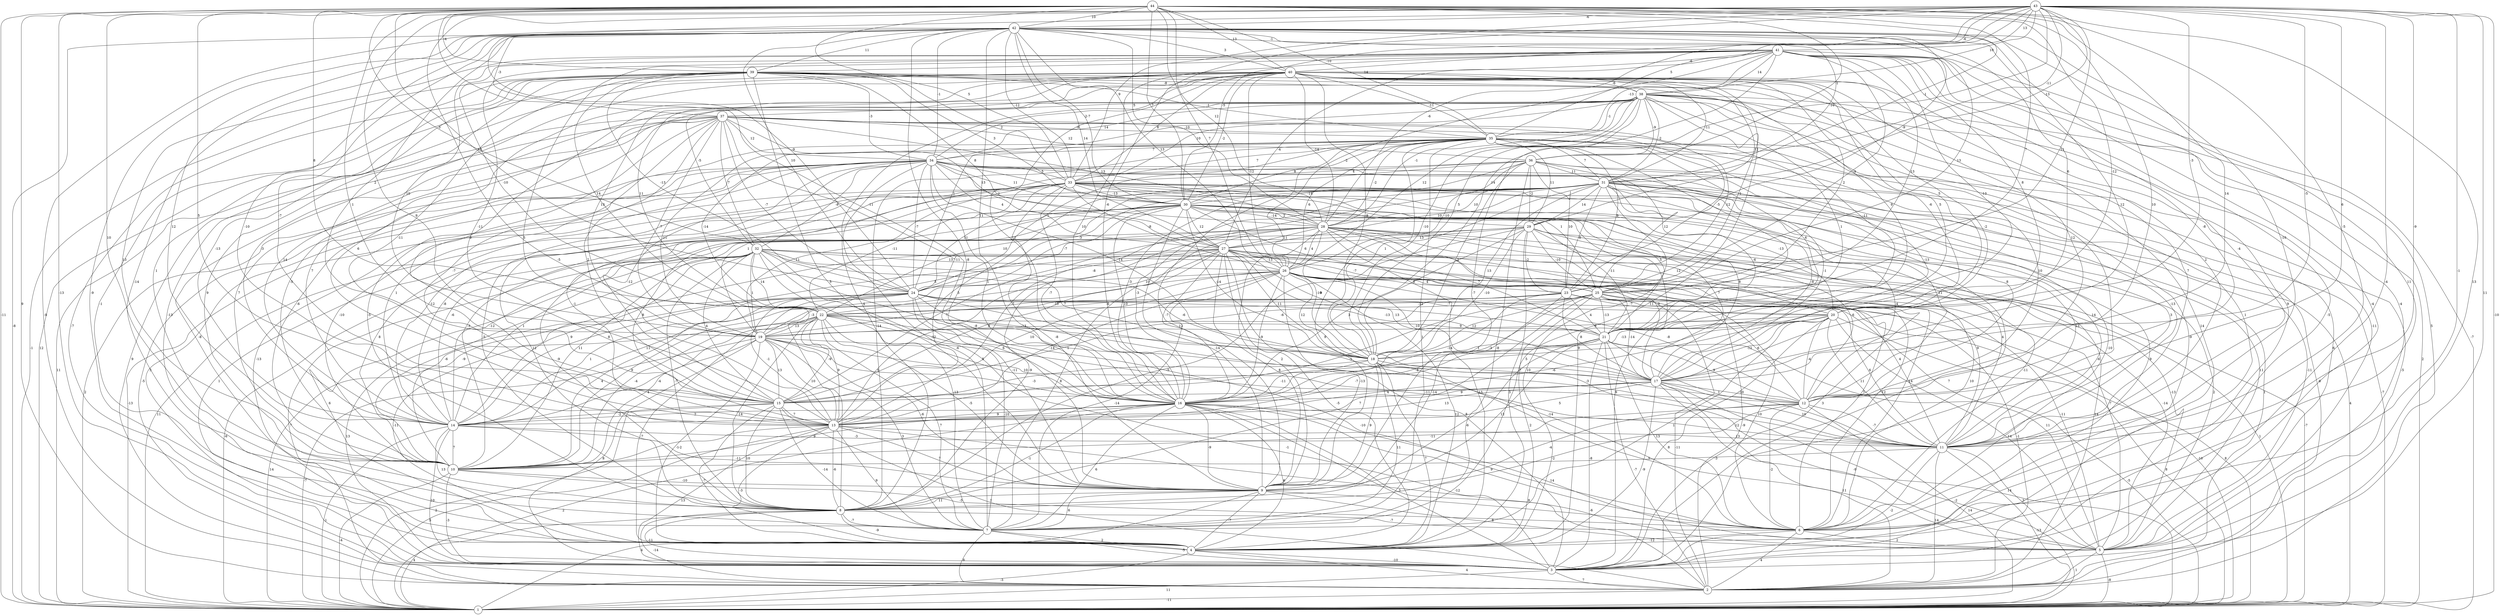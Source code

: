 graph { 
	 fontname="Helvetica,Arial,sans-serif" 
	 node [shape = circle]; 
	 44 -- 1 [label = "-11"];
	 44 -- 2 [label = "9"];
	 44 -- 3 [label = "-13"];
	 44 -- 5 [label = "13"];
	 44 -- 10 [label = "10"];
	 44 -- 11 [label = "-5"];
	 44 -- 12 [label = "10"];
	 44 -- 13 [label = "5"];
	 44 -- 16 [label = "-11"];
	 44 -- 17 [label = "14"];
	 44 -- 21 [label = "-12"];
	 44 -- 22 [label = "8"];
	 44 -- 24 [label = "10"];
	 44 -- 25 [label = "7"];
	 44 -- 26 [label = "7"];
	 44 -- 28 [label = "12"];
	 44 -- 30 [label = "7"];
	 44 -- 31 [label = "-1"];
	 44 -- 32 [label = "3"];
	 44 -- 33 [label = "5"];
	 44 -- 35 [label = "14"];
	 44 -- 36 [label = "-1"];
	 44 -- 39 [label = "-4"];
	 44 -- 40 [label = "13"];
	 44 -- 42 [label = "10"];
	 43 -- 1 [label = "-10"];
	 43 -- 3 [label = "11"];
	 43 -- 4 [label = "-4"];
	 43 -- 6 [label = "-1"];
	 43 -- 8 [label = "-5"];
	 43 -- 11 [label = "-9"];
	 43 -- 12 [label = "6"];
	 43 -- 13 [label = "9"];
	 43 -- 15 [label = "1"];
	 43 -- 16 [label = "-6"];
	 43 -- 17 [label = "-5"];
	 43 -- 18 [label = "14"];
	 43 -- 20 [label = "-3"];
	 43 -- 23 [label = "11"];
	 43 -- 24 [label = "-9"];
	 43 -- 28 [label = "-6"];
	 43 -- 30 [label = "-5"];
	 43 -- 31 [label = "-13"];
	 43 -- 33 [label = "9"];
	 43 -- 35 [label = "5"];
	 43 -- 36 [label = "-11"];
	 43 -- 38 [label = "10"];
	 43 -- 40 [label = "-6"];
	 43 -- 41 [label = "13"];
	 43 -- 42 [label = "-6"];
	 42 -- 1 [label = "-8"];
	 42 -- 2 [label = "-9"];
	 42 -- 3 [label = "-4"];
	 42 -- 4 [label = "-9"];
	 42 -- 6 [label = "11"];
	 42 -- 7 [label = "-14"];
	 42 -- 9 [label = "-8"];
	 42 -- 11 [label = "-10"];
	 42 -- 13 [label = "-10"];
	 42 -- 14 [label = "12"];
	 42 -- 15 [label = "-7"];
	 42 -- 16 [label = "11"];
	 42 -- 17 [label = "12"];
	 42 -- 19 [label = "2"];
	 42 -- 20 [label = "6"];
	 42 -- 23 [label = "13"];
	 42 -- 24 [label = "10"];
	 42 -- 26 [label = "13"];
	 42 -- 27 [label = "14"];
	 42 -- 28 [label = "-10"];
	 42 -- 29 [label = "-9"];
	 42 -- 30 [label = "-7"];
	 42 -- 31 [label = "-10"];
	 42 -- 33 [label = "-12"];
	 42 -- 34 [label = "-1"];
	 42 -- 37 [label = "-3"];
	 42 -- 39 [label = "11"];
	 42 -- 40 [label = "3"];
	 42 -- 41 [label = "-1"];
	 41 -- 1 [label = "-7"];
	 41 -- 2 [label = "5"];
	 41 -- 3 [label = "-5"];
	 41 -- 5 [label = "-4"];
	 41 -- 10 [label = "13"];
	 41 -- 11 [label = "-4"];
	 41 -- 12 [label = "-8"];
	 41 -- 13 [label = "5"];
	 41 -- 15 [label = "-11"];
	 41 -- 16 [label = "10"];
	 41 -- 18 [label = "5"];
	 41 -- 19 [label = "10"];
	 41 -- 20 [label = "8"];
	 41 -- 21 [label = "-13"];
	 41 -- 22 [label = "-10"];
	 41 -- 23 [label = "-4"];
	 41 -- 25 [label = "13"];
	 41 -- 26 [label = "-2"];
	 41 -- 27 [label = "-4"];
	 41 -- 35 [label = "-13"];
	 41 -- 38 [label = "14"];
	 41 -- 39 [label = "-10"];
	 41 -- 40 [label = "-6"];
	 40 -- 1 [label = "12"];
	 40 -- 3 [label = "14"];
	 40 -- 4 [label = "-13"];
	 40 -- 6 [label = "9"];
	 40 -- 7 [label = "11"];
	 40 -- 12 [label = "12"];
	 40 -- 13 [label = "6"];
	 40 -- 14 [label = "-3"];
	 40 -- 15 [label = "-9"];
	 40 -- 16 [label = "11"];
	 40 -- 17 [label = "-2"];
	 40 -- 18 [label = "-9"];
	 40 -- 19 [label = "13"];
	 40 -- 21 [label = "5"];
	 40 -- 22 [label = "11"];
	 40 -- 25 [label = "2"];
	 40 -- 26 [label = "-12"];
	 40 -- 28 [label = "-14"];
	 40 -- 29 [label = "12"];
	 40 -- 30 [label = "-2"];
	 40 -- 31 [label = "-11"];
	 40 -- 32 [label = "-5"];
	 40 -- 33 [label = "8"];
	 40 -- 34 [label = "-2"];
	 40 -- 35 [label = "-11"];
	 40 -- 38 [label = "-6"];
	 39 -- 1 [label = "-1"];
	 39 -- 3 [label = "-7"];
	 39 -- 7 [label = "-1"];
	 39 -- 8 [label = "9"];
	 39 -- 9 [label = "5"];
	 39 -- 10 [label = "1"];
	 39 -- 11 [label = "2"];
	 39 -- 14 [label = "-13"];
	 39 -- 15 [label = "-11"];
	 39 -- 20 [label = "5"];
	 39 -- 21 [label = "9"];
	 39 -- 22 [label = "14"];
	 39 -- 24 [label = "-13"];
	 39 -- 27 [label = "8"];
	 39 -- 30 [label = "3"];
	 39 -- 33 [label = "2"];
	 39 -- 34 [label = "-3"];
	 39 -- 35 [label = "-1"];
	 39 -- 38 [label = "-8"];
	 38 -- 1 [label = "2"];
	 38 -- 3 [label = "-9"];
	 38 -- 5 [label = "-11"];
	 38 -- 6 [label = "1"];
	 38 -- 8 [label = "4"];
	 38 -- 9 [label = "-7"];
	 38 -- 10 [label = "-5"];
	 38 -- 11 [label = "7"];
	 38 -- 14 [label = "14"];
	 38 -- 18 [label = "-10"];
	 38 -- 20 [label = "-6"];
	 38 -- 21 [label = "-11"];
	 38 -- 24 [label = "1"];
	 38 -- 25 [label = "-1"];
	 38 -- 26 [label = "12"];
	 38 -- 28 [label = "-1"];
	 38 -- 31 [label = "-2"];
	 38 -- 33 [label = "10"];
	 38 -- 34 [label = "14"];
	 38 -- 35 [label = "-1"];
	 38 -- 36 [label = "-9"];
	 38 -- 37 [label = "5"];
	 37 -- 1 [label = "11"];
	 37 -- 2 [label = "9"];
	 37 -- 4 [label = "-8"];
	 37 -- 8 [label = "-5"];
	 37 -- 10 [label = "7"];
	 37 -- 13 [label = "-7"];
	 37 -- 14 [label = "7"];
	 37 -- 15 [label = "2"];
	 37 -- 16 [label = "-11"];
	 37 -- 19 [label = "7"];
	 37 -- 21 [label = "1"];
	 37 -- 23 [label = "-5"];
	 37 -- 24 [label = "-7"];
	 37 -- 25 [label = "12"];
	 37 -- 27 [label = "13"];
	 37 -- 28 [label = "13"];
	 37 -- 32 [label = "7"];
	 37 -- 34 [label = "12"];
	 37 -- 35 [label = "-8"];
	 37 -- 36 [label = "12"];
	 36 -- 1 [label = "-7"];
	 36 -- 2 [label = "-6"];
	 36 -- 7 [label = "-8"];
	 36 -- 13 [label = "5"];
	 36 -- 16 [label = "-3"];
	 36 -- 18 [label = "-5"];
	 36 -- 19 [label = "1"];
	 36 -- 23 [label = "10"];
	 36 -- 25 [label = "12"];
	 36 -- 26 [label = "-10"];
	 36 -- 29 [label = "-2"];
	 36 -- 31 [label = "11"];
	 36 -- 33 [label = "4"];
	 35 -- 2 [label = "-5"];
	 35 -- 3 [label = "-6"];
	 35 -- 4 [label = "9"];
	 35 -- 5 [label = "6"];
	 35 -- 7 [label = "1"];
	 35 -- 8 [label = "-14"];
	 35 -- 9 [label = "-7"];
	 35 -- 10 [label = "-6"];
	 35 -- 12 [label = "10"];
	 35 -- 17 [label = "-13"];
	 35 -- 18 [label = "1"];
	 35 -- 19 [label = "-11"];
	 35 -- 21 [label = "6"];
	 35 -- 22 [label = "-14"];
	 35 -- 23 [label = "9"];
	 35 -- 24 [label = "1"];
	 35 -- 26 [label = "6"];
	 35 -- 28 [label = "-2"];
	 35 -- 29 [label = "11"];
	 35 -- 30 [label = "8"];
	 35 -- 31 [label = "7"];
	 35 -- 33 [label = "7"];
	 35 -- 34 [label = "7"];
	 34 -- 1 [label = "2"];
	 34 -- 2 [label = "-5"];
	 34 -- 3 [label = "3"];
	 34 -- 4 [label = "-13"];
	 34 -- 6 [label = "-10"];
	 34 -- 7 [label = "-6"];
	 34 -- 8 [label = "-5"];
	 34 -- 10 [label = "-10"];
	 34 -- 11 [label = "-13"];
	 34 -- 12 [label = "8"];
	 34 -- 14 [label = "1"];
	 34 -- 15 [label = "-12"];
	 34 -- 16 [label = "1"];
	 34 -- 17 [label = "-1"];
	 34 -- 18 [label = "-14"];
	 34 -- 24 [label = "-7"];
	 34 -- 25 [label = "1"];
	 34 -- 27 [label = "4"];
	 34 -- 28 [label = "1"];
	 34 -- 30 [label = "11"];
	 34 -- 32 [label = "-8"];
	 34 -- 33 [label = "5"];
	 33 -- 1 [label = "-13"];
	 33 -- 2 [label = "2"];
	 33 -- 3 [label = "1"];
	 33 -- 5 [label = "11"];
	 33 -- 8 [label = "12"];
	 33 -- 9 [label = "-8"];
	 33 -- 11 [label = "14"];
	 33 -- 12 [label = "11"];
	 33 -- 13 [label = "-1"];
	 33 -- 14 [label = "-12"];
	 33 -- 16 [label = "-7"];
	 33 -- 17 [label = "8"];
	 33 -- 19 [label = "11"];
	 33 -- 20 [label = "-13"];
	 33 -- 21 [label = "5"];
	 33 -- 22 [label = "-11"];
	 33 -- 24 [label = "11"];
	 33 -- 26 [label = "-8"];
	 33 -- 30 [label = "-13"];
	 32 -- 1 [label = "-6"];
	 32 -- 2 [label = "7"];
	 32 -- 4 [label = "6"];
	 32 -- 5 [label = "-7"];
	 32 -- 6 [label = "7"];
	 32 -- 7 [label = "-13"];
	 32 -- 8 [label = "-7"];
	 32 -- 9 [label = "-11"];
	 32 -- 10 [label = "-6"];
	 32 -- 11 [label = "9"];
	 32 -- 12 [label = "-8"];
	 32 -- 14 [label = "9"];
	 32 -- 15 [label = "4"];
	 32 -- 17 [label = "-6"];
	 32 -- 18 [label = "7"];
	 32 -- 19 [label = "1"];
	 32 -- 22 [label = "14"];
	 32 -- 26 [label = "13"];
	 31 -- 1 [label = "4"];
	 31 -- 2 [label = "1"];
	 31 -- 3 [label = "7"];
	 31 -- 4 [label = "10"];
	 31 -- 5 [label = "-11"];
	 31 -- 6 [label = "9"];
	 31 -- 9 [label = "9"];
	 31 -- 10 [label = "-3"];
	 31 -- 11 [label = "3"];
	 31 -- 13 [label = "-7"];
	 31 -- 14 [label = "-8"];
	 31 -- 16 [label = "-3"];
	 31 -- 17 [label = "-8"];
	 31 -- 18 [label = "13"];
	 31 -- 21 [label = "-6"];
	 31 -- 22 [label = "10"];
	 31 -- 23 [label = "8"];
	 31 -- 24 [label = "-3"];
	 31 -- 27 [label = "10"];
	 31 -- 28 [label = "10"];
	 31 -- 29 [label = "14"];
	 31 -- 30 [label = "-14"];
	 30 -- 1 [label = "11"];
	 30 -- 3 [label = "9"];
	 30 -- 6 [label = "-11"];
	 30 -- 8 [label = "-9"];
	 30 -- 9 [label = "-14"];
	 30 -- 10 [label = "8"];
	 30 -- 11 [label = "13"];
	 30 -- 12 [label = "-4"];
	 30 -- 13 [label = "8"];
	 30 -- 14 [label = "-6"];
	 30 -- 16 [label = "10"];
	 30 -- 17 [label = "7"];
	 30 -- 18 [label = "-14"];
	 30 -- 21 [label = "-11"];
	 30 -- 24 [label = "-7"];
	 30 -- 25 [label = "6"];
	 30 -- 27 [label = "12"];
	 30 -- 28 [label = "-14"];
	 30 -- 29 [label = "2"];
	 29 -- 2 [label = "14"];
	 29 -- 4 [label = "3"];
	 29 -- 6 [label = "10"];
	 29 -- 8 [label = "-5"];
	 29 -- 10 [label = "11"];
	 29 -- 12 [label = "6"];
	 29 -- 14 [label = "1"];
	 29 -- 16 [label = "3"];
	 29 -- 18 [label = "-10"];
	 29 -- 20 [label = "12"];
	 29 -- 23 [label = "-2"];
	 29 -- 25 [label = "-10"];
	 29 -- 27 [label = "13"];
	 28 -- 1 [label = "-7"];
	 28 -- 3 [label = "3"];
	 28 -- 4 [label = "13"];
	 28 -- 5 [label = "-13"];
	 28 -- 6 [label = "14"];
	 28 -- 7 [label = "8"];
	 28 -- 8 [label = "-9"];
	 28 -- 9 [label = "2"];
	 28 -- 11 [label = "4"];
	 28 -- 14 [label = "-12"];
	 28 -- 15 [label = "7"];
	 28 -- 17 [label = "-9"];
	 28 -- 18 [label = "-10"];
	 28 -- 19 [label = "5"];
	 28 -- 21 [label = "7"];
	 28 -- 26 [label = "4"];
	 28 -- 27 [label = "11"];
	 27 -- 1 [label = "1"];
	 27 -- 2 [label = "-9"];
	 27 -- 3 [label = "8"];
	 27 -- 4 [label = "-5"];
	 27 -- 5 [label = "-14"];
	 27 -- 6 [label = "-12"];
	 27 -- 9 [label = "8"];
	 27 -- 10 [label = "-9"];
	 27 -- 13 [label = "-12"];
	 27 -- 14 [label = "8"];
	 27 -- 15 [label = "9"];
	 27 -- 16 [label = "12"];
	 27 -- 17 [label = "13"];
	 27 -- 18 [label = "-11"];
	 27 -- 21 [label = "9"];
	 27 -- 22 [label = "10"];
	 27 -- 24 [label = "-8"];
	 27 -- 25 [label = "-7"];
	 27 -- 26 [label = "-13"];
	 26 -- 2 [label = "-1"];
	 26 -- 4 [label = "12"];
	 26 -- 5 [label = "-11"];
	 26 -- 7 [label = "-14"];
	 26 -- 9 [label = "-13"];
	 26 -- 10 [label = "9"];
	 26 -- 11 [label = "4"];
	 26 -- 12 [label = "-8"];
	 26 -- 13 [label = "-14"];
	 26 -- 14 [label = "11"];
	 26 -- 15 [label = "10"];
	 26 -- 16 [label = "-9"];
	 26 -- 17 [label = "-10"];
	 26 -- 18 [label = "12"];
	 26 -- 19 [label = "-6"];
	 26 -- 23 [label = "6"];
	 26 -- 25 [label = "4"];
	 25 -- 1 [label = "-10"];
	 25 -- 2 [label = "-11"];
	 25 -- 4 [label = "2"];
	 25 -- 6 [label = "10"];
	 25 -- 8 [label = "7"];
	 25 -- 12 [label = "6"];
	 25 -- 13 [label = "-1"];
	 25 -- 16 [label = "-3"];
	 25 -- 17 [label = "-14"];
	 25 -- 18 [label = "12"];
	 25 -- 19 [label = "-6"];
	 25 -- 21 [label = "-13"];
	 25 -- 22 [label = "-12"];
	 24 -- 3 [label = "13"];
	 24 -- 4 [label = "-11"];
	 24 -- 5 [label = "11"];
	 24 -- 6 [label = "-14"];
	 24 -- 7 [label = "-10"];
	 24 -- 10 [label = "4"];
	 24 -- 13 [label = "-1"];
	 24 -- 14 [label = "1"];
	 24 -- 16 [label = "6"];
	 24 -- 18 [label = "-13"];
	 24 -- 19 [label = "-3"];
	 24 -- 20 [label = "-7"];
	 24 -- 21 [label = "-13"];
	 23 -- 1 [label = "8"];
	 23 -- 9 [label = "-14"];
	 23 -- 10 [label = "-4"];
	 23 -- 11 [label = "6"];
	 23 -- 15 [label = "1"];
	 23 -- 16 [label = "-14"];
	 23 -- 17 [label = "8"];
	 23 -- 20 [label = "-7"];
	 23 -- 21 [label = "4"];
	 23 -- 22 [label = "-10"];
	 22 -- 1 [label = "14"];
	 22 -- 3 [label = "-1"];
	 22 -- 4 [label = "-7"];
	 22 -- 6 [label = "-10"];
	 22 -- 7 [label = "7"];
	 22 -- 8 [label = "-14"];
	 22 -- 9 [label = "-5"];
	 22 -- 10 [label = "4"];
	 22 -- 11 [label = "-3"];
	 22 -- 13 [label = "9"];
	 22 -- 15 [label = "-9"];
	 22 -- 16 [label = "5"];
	 22 -- 19 [label = "13"];
	 22 -- 21 [label = "9"];
	 21 -- 1 [label = "-5"];
	 21 -- 2 [label = "-7"];
	 21 -- 3 [label = "-8"];
	 21 -- 6 [label = "13"];
	 21 -- 8 [label = "-6"];
	 21 -- 9 [label = "12"];
	 21 -- 11 [label = "1"];
	 21 -- 12 [label = "9"];
	 21 -- 13 [label = "-7"];
	 21 -- 16 [label = "-4"];
	 21 -- 18 [label = "1"];
	 20 -- 1 [label = "8"];
	 20 -- 3 [label = "8"];
	 20 -- 5 [label = "14"];
	 20 -- 7 [label = "1"];
	 20 -- 11 [label = "11"];
	 20 -- 12 [label = "-4"];
	 20 -- 13 [label = "-6"];
	 20 -- 15 [label = "5"];
	 20 -- 17 [label = "-12"];
	 20 -- 18 [label = "-13"];
	 20 -- 19 [label = "6"];
	 19 -- 1 [label = "-7"];
	 19 -- 3 [label = "8"];
	 19 -- 4 [label = "-2"];
	 19 -- 7 [label = "3"];
	 19 -- 9 [label = "-6"];
	 19 -- 11 [label = "-11"];
	 19 -- 12 [label = "10"];
	 19 -- 13 [label = "10"];
	 19 -- 14 [label = "-4"];
	 19 -- 15 [label = "13"];
	 19 -- 16 [label = "6"];
	 18 -- 1 [label = "14"];
	 18 -- 4 [label = "7"];
	 18 -- 5 [label = "5"];
	 18 -- 7 [label = "11"];
	 18 -- 9 [label = "9"];
	 18 -- 15 [label = "-3"];
	 18 -- 16 [label = "-11"];
	 18 -- 17 [label = "-7"];
	 17 -- 1 [label = "-2"];
	 17 -- 2 [label = "11"];
	 17 -- 4 [label = "-9"];
	 17 -- 5 [label = "-9"];
	 17 -- 11 [label = "10"];
	 17 -- 12 [label = "-10"];
	 17 -- 13 [label = "5"];
	 17 -- 14 [label = "13"];
	 17 -- 15 [label = "4"];
	 17 -- 16 [label = "9"];
	 16 -- 1 [label = "2"];
	 16 -- 2 [label = "8"];
	 16 -- 3 [label = "3"];
	 16 -- 4 [label = "6"];
	 16 -- 5 [label = "14"];
	 16 -- 6 [label = "9"];
	 16 -- 7 [label = "6"];
	 16 -- 8 [label = "-1"];
	 16 -- 9 [label = "-9"];
	 16 -- 10 [label = "9"];
	 16 -- 11 [label = "12"];
	 16 -- 13 [label = "9"];
	 16 -- 14 [label = "2"];
	 15 -- 1 [label = "2"];
	 15 -- 2 [label = "1"];
	 15 -- 4 [label = "-7"];
	 15 -- 7 [label = "-14"];
	 15 -- 8 [label = "10"];
	 15 -- 13 [label = "7"];
	 15 -- 14 [label = "-2"];
	 14 -- 1 [label = "-1"];
	 14 -- 3 [label = "10"];
	 14 -- 8 [label = "13"];
	 14 -- 9 [label = "-11"];
	 14 -- 10 [label = "7"];
	 14 -- 11 [label = "-3"];
	 13 -- 1 [label = "5"];
	 13 -- 3 [label = "13"];
	 13 -- 4 [label = "-3"];
	 13 -- 5 [label = "-12"];
	 13 -- 7 [label = "9"];
	 13 -- 8 [label = "-6"];
	 13 -- 9 [label = "7"];
	 13 -- 10 [label = "-1"];
	 13 -- 11 [label = "13"];
	 12 -- 1 [label = "14"];
	 12 -- 6 [label = "-2"];
	 12 -- 8 [label = "-2"];
	 12 -- 9 [label = "-4"];
	 12 -- 10 [label = "-11"];
	 12 -- 11 [label = "-7"];
	 11 -- 1 [label = "-13"];
	 11 -- 2 [label = "14"];
	 11 -- 3 [label = "-2"];
	 11 -- 5 [label = "3"];
	 11 -- 10 [label = "-3"];
	 10 -- 1 [label = "-4"];
	 10 -- 3 [label = "-3"];
	 10 -- 6 [label = "-5"];
	 10 -- 9 [label = "-10"];
	 9 -- 1 [label = "4"];
	 9 -- 4 [label = "-7"];
	 9 -- 5 [label = "8"];
	 9 -- 6 [label = "-6"];
	 9 -- 7 [label = "6"];
	 9 -- 8 [label = "11"];
	 8 -- 1 [label = "4"];
	 8 -- 2 [label = "-14"];
	 8 -- 3 [label = "-11"];
	 8 -- 4 [label = "-9"];
	 8 -- 6 [label = "-7"];
	 8 -- 7 [label = "-7"];
	 7 -- 2 [label = "8"];
	 7 -- 3 [label = "-5"];
	 7 -- 4 [label = "2"];
	 6 -- 2 [label = "4"];
	 6 -- 4 [label = "-12"];
	 6 -- 5 [label = "2"];
	 5 -- 1 [label = "-8"];
	 5 -- 2 [label = "1"];
	 4 -- 1 [label = "-3"];
	 4 -- 2 [label = "4"];
	 4 -- 3 [label = "-10"];
	 3 -- 1 [label = "11"];
	 3 -- 2 [label = "7"];
	 2 -- 1 [label = "-11"];
	 1;
	 2;
	 3;
	 4;
	 5;
	 6;
	 7;
	 8;
	 9;
	 10;
	 11;
	 12;
	 13;
	 14;
	 15;
	 16;
	 17;
	 18;
	 19;
	 20;
	 21;
	 22;
	 23;
	 24;
	 25;
	 26;
	 27;
	 28;
	 29;
	 30;
	 31;
	 32;
	 33;
	 34;
	 35;
	 36;
	 37;
	 38;
	 39;
	 40;
	 41;
	 42;
	 43;
	 44;
}
